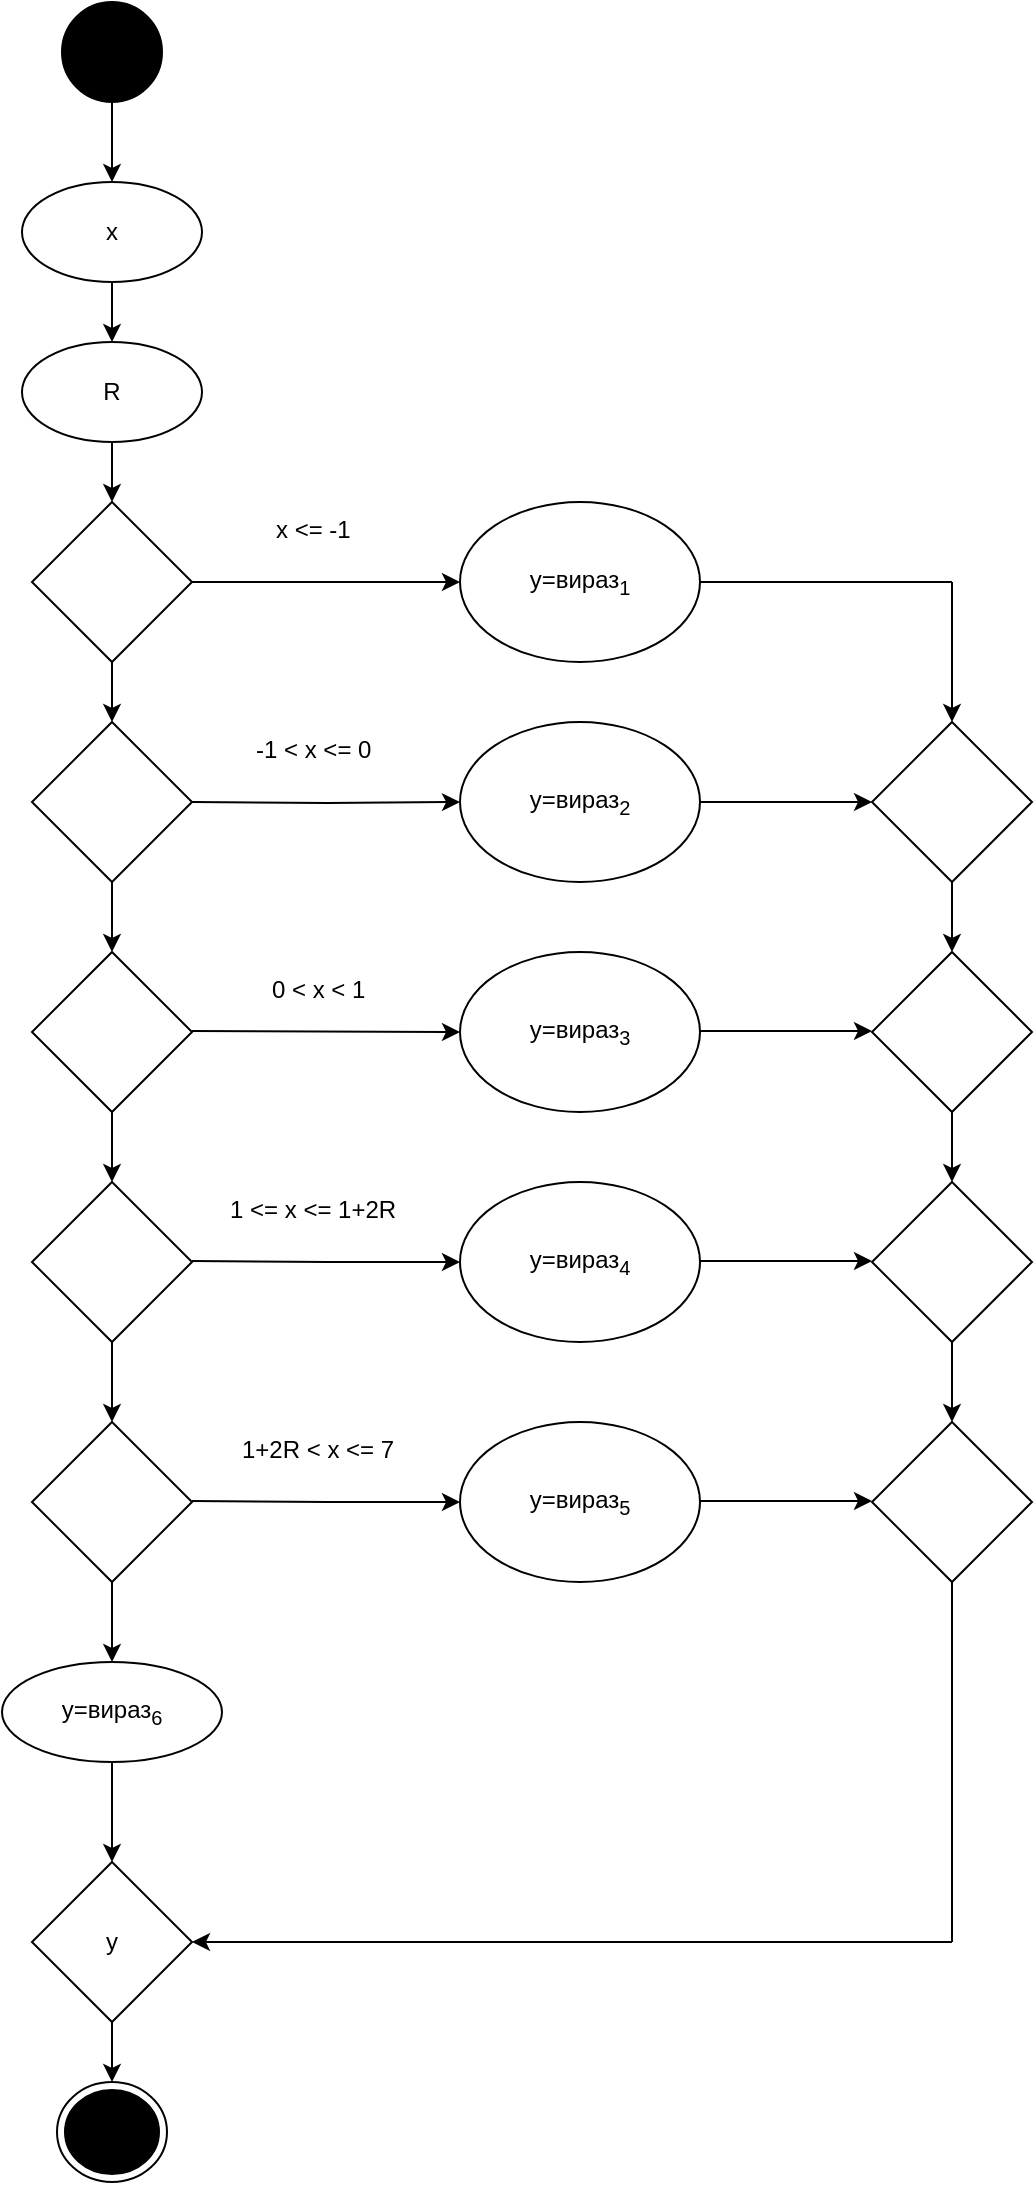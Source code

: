 <mxfile version="28.2.5">
  <diagram name="Сторінка-1" id="VAJMqHQ5mQFvVpTRve6U">
    <mxGraphModel dx="2898" dy="1194" grid="1" gridSize="10" guides="1" tooltips="1" connect="1" arrows="1" fold="1" page="1" pageScale="1" pageWidth="827" pageHeight="1169" math="0" shadow="0">
      <root>
        <mxCell id="0" />
        <mxCell id="1" parent="0" />
        <mxCell id="VcqMfghgUAIxzH13MLmw-5" style="edgeStyle=orthogonalEdgeStyle;rounded=0;orthogonalLoop=1;jettySize=auto;html=1;" edge="1" parent="1" source="VcqMfghgUAIxzH13MLmw-4">
          <mxGeometry relative="1" as="geometry">
            <mxPoint x="180" y="120" as="targetPoint" />
          </mxGeometry>
        </mxCell>
        <mxCell id="VcqMfghgUAIxzH13MLmw-4" value="" style="ellipse;fillColor=strokeColor;html=1;" vertex="1" parent="1">
          <mxGeometry x="155" y="30" width="50" height="50" as="geometry" />
        </mxCell>
        <mxCell id="VcqMfghgUAIxzH13MLmw-7" style="edgeStyle=orthogonalEdgeStyle;rounded=0;orthogonalLoop=1;jettySize=auto;html=1;" edge="1" parent="1" source="VcqMfghgUAIxzH13MLmw-6">
          <mxGeometry relative="1" as="geometry">
            <mxPoint x="180" y="200" as="targetPoint" />
          </mxGeometry>
        </mxCell>
        <mxCell id="VcqMfghgUAIxzH13MLmw-6" value="x" style="ellipse;whiteSpace=wrap;html=1;" vertex="1" parent="1">
          <mxGeometry x="135" y="120" width="90" height="50" as="geometry" />
        </mxCell>
        <mxCell id="VcqMfghgUAIxzH13MLmw-9" style="edgeStyle=orthogonalEdgeStyle;rounded=0;orthogonalLoop=1;jettySize=auto;html=1;" edge="1" parent="1" source="VcqMfghgUAIxzH13MLmw-8">
          <mxGeometry relative="1" as="geometry">
            <mxPoint x="180" y="280" as="targetPoint" />
          </mxGeometry>
        </mxCell>
        <mxCell id="VcqMfghgUAIxzH13MLmw-8" value="R" style="ellipse;whiteSpace=wrap;html=1;" vertex="1" parent="1">
          <mxGeometry x="135" y="200" width="90" height="50" as="geometry" />
        </mxCell>
        <mxCell id="VcqMfghgUAIxzH13MLmw-11" style="edgeStyle=orthogonalEdgeStyle;rounded=0;orthogonalLoop=1;jettySize=auto;html=1;entryX=0;entryY=0.5;entryDx=0;entryDy=0;" edge="1" parent="1" source="VcqMfghgUAIxzH13MLmw-10" target="VcqMfghgUAIxzH13MLmw-12">
          <mxGeometry relative="1" as="geometry">
            <mxPoint x="360" y="320" as="targetPoint" />
          </mxGeometry>
        </mxCell>
        <mxCell id="VcqMfghgUAIxzH13MLmw-14" style="edgeStyle=orthogonalEdgeStyle;rounded=0;orthogonalLoop=1;jettySize=auto;html=1;" edge="1" parent="1" source="VcqMfghgUAIxzH13MLmw-10">
          <mxGeometry relative="1" as="geometry">
            <mxPoint x="180" y="390" as="targetPoint" />
            <Array as="points">
              <mxPoint x="180" y="380" />
              <mxPoint x="180" y="380" />
            </Array>
          </mxGeometry>
        </mxCell>
        <mxCell id="VcqMfghgUAIxzH13MLmw-10" value="" style="rhombus;whiteSpace=wrap;html=1;" vertex="1" parent="1">
          <mxGeometry x="140" y="280" width="80" height="80" as="geometry" />
        </mxCell>
        <mxCell id="VcqMfghgUAIxzH13MLmw-12" value="y=вираз&lt;sub&gt;1&lt;/sub&gt;" style="ellipse;whiteSpace=wrap;html=1;" vertex="1" parent="1">
          <mxGeometry x="354" y="280" width="120" height="80" as="geometry" />
        </mxCell>
        <mxCell id="VcqMfghgUAIxzH13MLmw-13" value="" style="endArrow=none;html=1;rounded=0;exitX=1;exitY=0.5;exitDx=0;exitDy=0;" edge="1" parent="1" source="VcqMfghgUAIxzH13MLmw-12">
          <mxGeometry width="50" height="50" relative="1" as="geometry">
            <mxPoint x="390" y="300" as="sourcePoint" />
            <mxPoint x="600" y="320" as="targetPoint" />
          </mxGeometry>
        </mxCell>
        <mxCell id="VcqMfghgUAIxzH13MLmw-16" style="edgeStyle=orthogonalEdgeStyle;rounded=0;orthogonalLoop=1;jettySize=auto;html=1;entryX=0.5;entryY=0;entryDx=0;entryDy=0;" edge="1" parent="1" source="VcqMfghgUAIxzH13MLmw-15" target="VcqMfghgUAIxzH13MLmw-17">
          <mxGeometry relative="1" as="geometry">
            <mxPoint x="180" y="520" as="targetPoint" />
          </mxGeometry>
        </mxCell>
        <mxCell id="VcqMfghgUAIxzH13MLmw-15" value="" style="rhombus;whiteSpace=wrap;html=1;" vertex="1" parent="1">
          <mxGeometry x="140" y="390" width="80" height="80" as="geometry" />
        </mxCell>
        <mxCell id="VcqMfghgUAIxzH13MLmw-18" style="edgeStyle=orthogonalEdgeStyle;rounded=0;orthogonalLoop=1;jettySize=auto;html=1;" edge="1" parent="1" source="VcqMfghgUAIxzH13MLmw-17">
          <mxGeometry relative="1" as="geometry">
            <mxPoint x="180" y="620" as="targetPoint" />
          </mxGeometry>
        </mxCell>
        <mxCell id="VcqMfghgUAIxzH13MLmw-17" value="" style="rhombus;whiteSpace=wrap;html=1;" vertex="1" parent="1">
          <mxGeometry x="140" y="505" width="80" height="80" as="geometry" />
        </mxCell>
        <mxCell id="VcqMfghgUAIxzH13MLmw-21" style="edgeStyle=orthogonalEdgeStyle;rounded=0;orthogonalLoop=1;jettySize=auto;html=1;entryX=0.5;entryY=0;entryDx=0;entryDy=0;" edge="1" parent="1" source="VcqMfghgUAIxzH13MLmw-19" target="VcqMfghgUAIxzH13MLmw-20">
          <mxGeometry relative="1" as="geometry" />
        </mxCell>
        <mxCell id="VcqMfghgUAIxzH13MLmw-19" value="" style="rhombus;whiteSpace=wrap;html=1;" vertex="1" parent="1">
          <mxGeometry x="140" y="620" width="80" height="80" as="geometry" />
        </mxCell>
        <mxCell id="VcqMfghgUAIxzH13MLmw-22" style="edgeStyle=orthogonalEdgeStyle;rounded=0;orthogonalLoop=1;jettySize=auto;html=1;" edge="1" parent="1" source="VcqMfghgUAIxzH13MLmw-20">
          <mxGeometry relative="1" as="geometry">
            <mxPoint x="180" y="860" as="targetPoint" />
          </mxGeometry>
        </mxCell>
        <mxCell id="VcqMfghgUAIxzH13MLmw-20" value="" style="rhombus;whiteSpace=wrap;html=1;" vertex="1" parent="1">
          <mxGeometry x="140" y="740" width="80" height="80" as="geometry" />
        </mxCell>
        <mxCell id="VcqMfghgUAIxzH13MLmw-26" style="edgeStyle=orthogonalEdgeStyle;rounded=0;orthogonalLoop=1;jettySize=auto;html=1;" edge="1" parent="1" source="VcqMfghgUAIxzH13MLmw-25">
          <mxGeometry relative="1" as="geometry">
            <mxPoint x="180" y="960" as="targetPoint" />
          </mxGeometry>
        </mxCell>
        <mxCell id="VcqMfghgUAIxzH13MLmw-25" value="y=вираз&lt;sub&gt;6&lt;/sub&gt;" style="ellipse;whiteSpace=wrap;html=1;" vertex="1" parent="1">
          <mxGeometry x="125" y="860" width="110" height="50" as="geometry" />
        </mxCell>
        <mxCell id="VcqMfghgUAIxzH13MLmw-27" value="" style="ellipse;html=1;shape=endState;fillColor=strokeColor;" vertex="1" parent="1">
          <mxGeometry x="152.5" y="1070" width="55" height="50" as="geometry" />
        </mxCell>
        <mxCell id="VcqMfghgUAIxzH13MLmw-29" style="edgeStyle=orthogonalEdgeStyle;rounded=0;orthogonalLoop=1;jettySize=auto;html=1;" edge="1" parent="1" source="VcqMfghgUAIxzH13MLmw-28" target="VcqMfghgUAIxzH13MLmw-27">
          <mxGeometry relative="1" as="geometry" />
        </mxCell>
        <mxCell id="VcqMfghgUAIxzH13MLmw-28" value="y" style="rhombus;whiteSpace=wrap;html=1;" vertex="1" parent="1">
          <mxGeometry x="140" y="960" width="80" height="80" as="geometry" />
        </mxCell>
        <mxCell id="VcqMfghgUAIxzH13MLmw-30" style="edgeStyle=orthogonalEdgeStyle;rounded=0;orthogonalLoop=1;jettySize=auto;html=1;entryX=0;entryY=0.5;entryDx=0;entryDy=0;" edge="1" parent="1" target="VcqMfghgUAIxzH13MLmw-31">
          <mxGeometry relative="1" as="geometry">
            <mxPoint x="350" y="430" as="targetPoint" />
            <mxPoint x="220" y="430" as="sourcePoint" />
          </mxGeometry>
        </mxCell>
        <mxCell id="VcqMfghgUAIxzH13MLmw-36" style="edgeStyle=orthogonalEdgeStyle;rounded=0;orthogonalLoop=1;jettySize=auto;html=1;entryX=0;entryY=0.5;entryDx=0;entryDy=0;" edge="1" parent="1" source="VcqMfghgUAIxzH13MLmw-31" target="VcqMfghgUAIxzH13MLmw-35">
          <mxGeometry relative="1" as="geometry" />
        </mxCell>
        <mxCell id="VcqMfghgUAIxzH13MLmw-31" value="y=вираз&lt;sub&gt;2&lt;/sub&gt;" style="ellipse;whiteSpace=wrap;html=1;" vertex="1" parent="1">
          <mxGeometry x="354" y="390" width="120" height="80" as="geometry" />
        </mxCell>
        <mxCell id="VcqMfghgUAIxzH13MLmw-32" value="y=вираз&lt;sub&gt;3&lt;/sub&gt;" style="ellipse;whiteSpace=wrap;html=1;" vertex="1" parent="1">
          <mxGeometry x="354" y="505" width="120" height="80" as="geometry" />
        </mxCell>
        <mxCell id="VcqMfghgUAIxzH13MLmw-34" value="y=вираз&lt;sub&gt;5&lt;/sub&gt;" style="ellipse;whiteSpace=wrap;html=1;" vertex="1" parent="1">
          <mxGeometry x="354" y="740" width="120" height="80" as="geometry" />
        </mxCell>
        <mxCell id="VcqMfghgUAIxzH13MLmw-42" style="edgeStyle=orthogonalEdgeStyle;rounded=0;orthogonalLoop=1;jettySize=auto;html=1;" edge="1" parent="1" source="VcqMfghgUAIxzH13MLmw-35" target="VcqMfghgUAIxzH13MLmw-39">
          <mxGeometry relative="1" as="geometry" />
        </mxCell>
        <mxCell id="VcqMfghgUAIxzH13MLmw-35" value="" style="rhombus;whiteSpace=wrap;html=1;" vertex="1" parent="1">
          <mxGeometry x="560" y="390" width="80" height="80" as="geometry" />
        </mxCell>
        <mxCell id="VcqMfghgUAIxzH13MLmw-37" value="" style="endArrow=classic;html=1;rounded=0;entryX=0.5;entryY=0;entryDx=0;entryDy=0;" edge="1" parent="1" target="VcqMfghgUAIxzH13MLmw-35">
          <mxGeometry width="50" height="50" relative="1" as="geometry">
            <mxPoint x="600" y="320" as="sourcePoint" />
            <mxPoint x="440" y="470" as="targetPoint" />
          </mxGeometry>
        </mxCell>
        <mxCell id="VcqMfghgUAIxzH13MLmw-43" style="edgeStyle=orthogonalEdgeStyle;rounded=0;orthogonalLoop=1;jettySize=auto;html=1;entryX=0.5;entryY=0;entryDx=0;entryDy=0;" edge="1" parent="1" source="VcqMfghgUAIxzH13MLmw-39" target="VcqMfghgUAIxzH13MLmw-40">
          <mxGeometry relative="1" as="geometry" />
        </mxCell>
        <mxCell id="VcqMfghgUAIxzH13MLmw-39" value="" style="rhombus;whiteSpace=wrap;html=1;" vertex="1" parent="1">
          <mxGeometry x="560" y="505" width="80" height="80" as="geometry" />
        </mxCell>
        <mxCell id="VcqMfghgUAIxzH13MLmw-44" style="edgeStyle=orthogonalEdgeStyle;rounded=0;orthogonalLoop=1;jettySize=auto;html=1;entryX=0.5;entryY=0;entryDx=0;entryDy=0;" edge="1" parent="1" source="VcqMfghgUAIxzH13MLmw-40" target="VcqMfghgUAIxzH13MLmw-41">
          <mxGeometry relative="1" as="geometry" />
        </mxCell>
        <mxCell id="VcqMfghgUAIxzH13MLmw-40" value="" style="rhombus;whiteSpace=wrap;html=1;" vertex="1" parent="1">
          <mxGeometry x="560" y="620" width="80" height="80" as="geometry" />
        </mxCell>
        <mxCell id="VcqMfghgUAIxzH13MLmw-41" value="" style="rhombus;whiteSpace=wrap;html=1;" vertex="1" parent="1">
          <mxGeometry x="560" y="740" width="80" height="80" as="geometry" />
        </mxCell>
        <mxCell id="VcqMfghgUAIxzH13MLmw-45" value="" style="endArrow=none;html=1;rounded=0;entryX=0.5;entryY=1;entryDx=0;entryDy=0;" edge="1" parent="1" target="VcqMfghgUAIxzH13MLmw-41">
          <mxGeometry width="50" height="50" relative="1" as="geometry">
            <mxPoint x="600" y="1000" as="sourcePoint" />
            <mxPoint x="440" y="950" as="targetPoint" />
          </mxGeometry>
        </mxCell>
        <mxCell id="VcqMfghgUAIxzH13MLmw-46" value="" style="endArrow=classic;html=1;rounded=0;entryX=1;entryY=0.5;entryDx=0;entryDy=0;" edge="1" parent="1" target="VcqMfghgUAIxzH13MLmw-28">
          <mxGeometry width="50" height="50" relative="1" as="geometry">
            <mxPoint x="600" y="1000" as="sourcePoint" />
            <mxPoint x="440" y="950" as="targetPoint" />
          </mxGeometry>
        </mxCell>
        <mxCell id="VcqMfghgUAIxzH13MLmw-47" style="edgeStyle=orthogonalEdgeStyle;rounded=0;orthogonalLoop=1;jettySize=auto;html=1;entryX=0;entryY=0.5;entryDx=0;entryDy=0;" edge="1" parent="1" target="VcqMfghgUAIxzH13MLmw-32">
          <mxGeometry relative="1" as="geometry">
            <mxPoint x="360" y="544.5" as="targetPoint" />
            <mxPoint x="220" y="544.5" as="sourcePoint" />
          </mxGeometry>
        </mxCell>
        <mxCell id="VcqMfghgUAIxzH13MLmw-48" style="edgeStyle=orthogonalEdgeStyle;rounded=0;orthogonalLoop=1;jettySize=auto;html=1;entryX=0;entryY=0.5;entryDx=0;entryDy=0;" edge="1" parent="1">
          <mxGeometry relative="1" as="geometry">
            <mxPoint x="354" y="660" as="targetPoint" />
            <mxPoint x="220" y="659.5" as="sourcePoint" />
          </mxGeometry>
        </mxCell>
        <mxCell id="VcqMfghgUAIxzH13MLmw-33" value="y=вираз&lt;sub&gt;4&lt;/sub&gt;" style="ellipse;whiteSpace=wrap;html=1;" vertex="1" parent="1">
          <mxGeometry x="354" y="620" width="120" height="80" as="geometry" />
        </mxCell>
        <mxCell id="VcqMfghgUAIxzH13MLmw-51" style="edgeStyle=orthogonalEdgeStyle;rounded=0;orthogonalLoop=1;jettySize=auto;html=1;entryX=0;entryY=0.5;entryDx=0;entryDy=0;" edge="1" parent="1">
          <mxGeometry relative="1" as="geometry">
            <mxPoint x="354" y="780" as="targetPoint" />
            <mxPoint x="220" y="779.5" as="sourcePoint" />
          </mxGeometry>
        </mxCell>
        <mxCell id="VcqMfghgUAIxzH13MLmw-52" style="edgeStyle=orthogonalEdgeStyle;rounded=0;orthogonalLoop=1;jettySize=auto;html=1;entryX=0;entryY=0.5;entryDx=0;entryDy=0;" edge="1" parent="1">
          <mxGeometry relative="1" as="geometry">
            <mxPoint x="474" y="544.5" as="sourcePoint" />
            <mxPoint x="560" y="544.5" as="targetPoint" />
          </mxGeometry>
        </mxCell>
        <mxCell id="VcqMfghgUAIxzH13MLmw-54" style="edgeStyle=orthogonalEdgeStyle;rounded=0;orthogonalLoop=1;jettySize=auto;html=1;entryX=0;entryY=0.5;entryDx=0;entryDy=0;" edge="1" parent="1">
          <mxGeometry relative="1" as="geometry">
            <mxPoint x="474" y="659.5" as="sourcePoint" />
            <mxPoint x="560" y="659.5" as="targetPoint" />
          </mxGeometry>
        </mxCell>
        <mxCell id="VcqMfghgUAIxzH13MLmw-55" style="edgeStyle=orthogonalEdgeStyle;rounded=0;orthogonalLoop=1;jettySize=auto;html=1;entryX=0;entryY=0.5;entryDx=0;entryDy=0;" edge="1" parent="1">
          <mxGeometry relative="1" as="geometry">
            <mxPoint x="474" y="779.5" as="sourcePoint" />
            <mxPoint x="560" y="779.5" as="targetPoint" />
          </mxGeometry>
        </mxCell>
        <mxCell id="VcqMfghgUAIxzH13MLmw-56" value="x &amp;lt;= -1" style="text;whiteSpace=wrap;html=1;" vertex="1" parent="1">
          <mxGeometry x="260" y="280" width="50" height="30" as="geometry" />
        </mxCell>
        <mxCell id="VcqMfghgUAIxzH13MLmw-57" value="-1 &amp;lt; x &amp;lt;= 0" style="text;whiteSpace=wrap;html=1;" vertex="1" parent="1">
          <mxGeometry x="250" y="390" width="70" height="30" as="geometry" />
        </mxCell>
        <mxCell id="VcqMfghgUAIxzH13MLmw-58" value="0 &amp;lt; x &amp;lt; 1" style="text;whiteSpace=wrap;html=1;" vertex="1" parent="1">
          <mxGeometry x="257.5" y="510" width="55" height="25" as="geometry" />
        </mxCell>
        <mxCell id="VcqMfghgUAIxzH13MLmw-59" value="1 &amp;lt;= x &amp;lt;= 1+2R&amp;nbsp;" style="text;whiteSpace=wrap;html=1;" vertex="1" parent="1">
          <mxGeometry x="237" y="620" width="96" height="30" as="geometry" />
        </mxCell>
        <mxCell id="VcqMfghgUAIxzH13MLmw-60" value="1+2R &amp;lt; x &amp;lt;= 7" style="text;whiteSpace=wrap;html=1;" vertex="1" parent="1">
          <mxGeometry x="242.5" y="740" width="85" height="30" as="geometry" />
        </mxCell>
      </root>
    </mxGraphModel>
  </diagram>
</mxfile>
